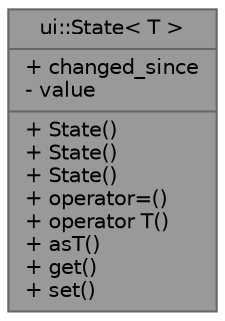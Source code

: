 digraph "ui::State&lt; T &gt;"
{
 // LATEX_PDF_SIZE
  bgcolor="transparent";
  edge [fontname=Helvetica,fontsize=10,labelfontname=Helvetica,labelfontsize=10];
  node [fontname=Helvetica,fontsize=10,shape=box,height=0.2,width=0.4];
  Node1 [shape=record,label="{ui::State\< T \>\n|+ changed_since\l- value\l|+ State()\l+ State()\l+ State()\l+ operator=()\l+ operator T()\l+ asT()\l+ get()\l+ set()\l}",height=0.2,width=0.4,color="gray40", fillcolor="grey60", style="filled", fontcolor="black",tooltip=" "];
}
